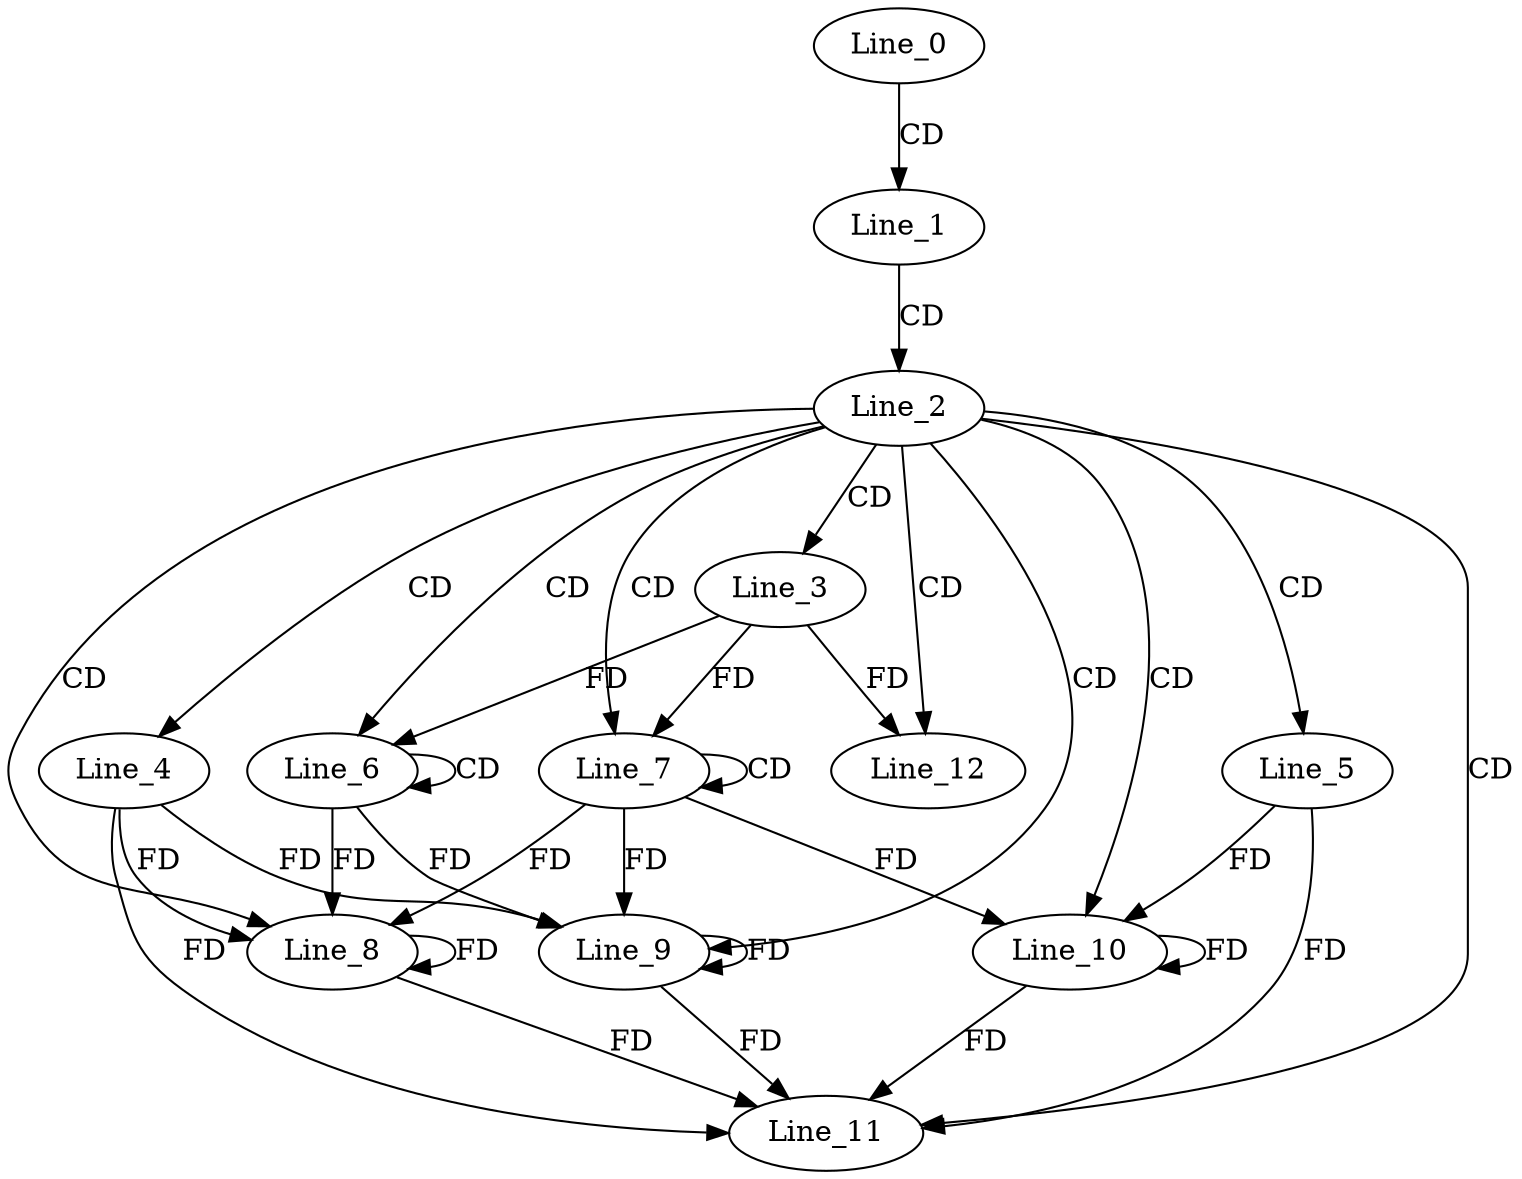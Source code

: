 digraph G {
  Line_0;
  Line_1;
  Line_2;
  Line_3;
  Line_4;
  Line_5;
  Line_6;
  Line_6;
  Line_7;
  Line_7;
  Line_8;
  Line_9;
  Line_10;
  Line_11;
  Line_11;
  Line_12;
  Line_0 -> Line_1 [ label="CD" ];
  Line_1 -> Line_2 [ label="CD" ];
  Line_2 -> Line_3 [ label="CD" ];
  Line_2 -> Line_4 [ label="CD" ];
  Line_2 -> Line_5 [ label="CD" ];
  Line_2 -> Line_6 [ label="CD" ];
  Line_6 -> Line_6 [ label="CD" ];
  Line_3 -> Line_6 [ label="FD" ];
  Line_2 -> Line_7 [ label="CD" ];
  Line_7 -> Line_7 [ label="CD" ];
  Line_3 -> Line_7 [ label="FD" ];
  Line_2 -> Line_8 [ label="CD" ];
  Line_4 -> Line_8 [ label="FD" ];
  Line_8 -> Line_8 [ label="FD" ];
  Line_6 -> Line_8 [ label="FD" ];
  Line_7 -> Line_8 [ label="FD" ];
  Line_2 -> Line_9 [ label="CD" ];
  Line_4 -> Line_9 [ label="FD" ];
  Line_9 -> Line_9 [ label="FD" ];
  Line_6 -> Line_9 [ label="FD" ];
  Line_7 -> Line_9 [ label="FD" ];
  Line_2 -> Line_10 [ label="CD" ];
  Line_5 -> Line_10 [ label="FD" ];
  Line_10 -> Line_10 [ label="FD" ];
  Line_7 -> Line_10 [ label="FD" ];
  Line_2 -> Line_11 [ label="CD" ];
  Line_4 -> Line_11 [ label="FD" ];
  Line_8 -> Line_11 [ label="FD" ];
  Line_9 -> Line_11 [ label="FD" ];
  Line_5 -> Line_11 [ label="FD" ];
  Line_10 -> Line_11 [ label="FD" ];
  Line_2 -> Line_12 [ label="CD" ];
  Line_3 -> Line_12 [ label="FD" ];
}
